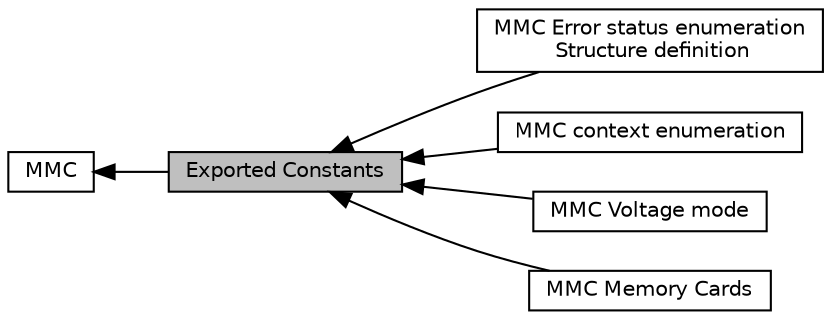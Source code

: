 digraph "Exported Constants"
{
  edge [fontname="Helvetica",fontsize="10",labelfontname="Helvetica",labelfontsize="10"];
  node [fontname="Helvetica",fontsize="10",shape=record];
  rankdir=LR;
  Node2 [label="MMC Error status enumeration\l Structure definition",height=0.2,width=0.4,color="black", fillcolor="white", style="filled",URL="$group___m_m_c___exported___constansts___group1.html"];
  Node3 [label="MMC context enumeration",height=0.2,width=0.4,color="black", fillcolor="white", style="filled",URL="$group___m_m_c___exported___constansts___group2.html"];
  Node4 [label="MMC Voltage mode",height=0.2,width=0.4,color="black", fillcolor="white", style="filled",URL="$group___m_m_c___exported___constansts___group3.html"];
  Node5 [label="MMC Memory Cards",height=0.2,width=0.4,color="black", fillcolor="white", style="filled",URL="$group___m_m_c___exported___constansts___group4.html"];
  Node1 [label="MMC",height=0.2,width=0.4,color="black", fillcolor="white", style="filled",URL="$group___m_m_c.html",tooltip="MMC HAL module driver. "];
  Node0 [label="Exported Constants",height=0.2,width=0.4,color="black", fillcolor="grey75", style="filled", fontcolor="black"];
  Node1->Node0 [shape=plaintext, dir="back", style="solid"];
  Node0->Node2 [shape=plaintext, dir="back", style="solid"];
  Node0->Node3 [shape=plaintext, dir="back", style="solid"];
  Node0->Node4 [shape=plaintext, dir="back", style="solid"];
  Node0->Node5 [shape=plaintext, dir="back", style="solid"];
}
